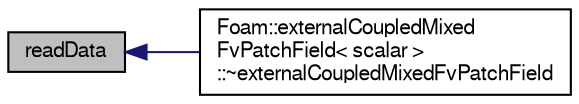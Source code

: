 digraph "readData"
{
  bgcolor="transparent";
  edge [fontname="FreeSans",fontsize="10",labelfontname="FreeSans",labelfontsize="10"];
  node [fontname="FreeSans",fontsize="10",shape=record];
  rankdir="LR";
  Node17 [label="readData",height=0.2,width=0.4,color="black", fillcolor="grey75", style="filled", fontcolor="black"];
  Node17 -> Node18 [dir="back",color="midnightblue",fontsize="10",style="solid",fontname="FreeSans"];
  Node18 [label="Foam::externalCoupledMixed\lFvPatchField\< scalar \>\l::~externalCoupledMixedFvPatchField",height=0.2,width=0.4,color="black",URL="$a22082.html#a0fb57214a16e74f6f295fd36f95ad107",tooltip="Destructor. "];
}
